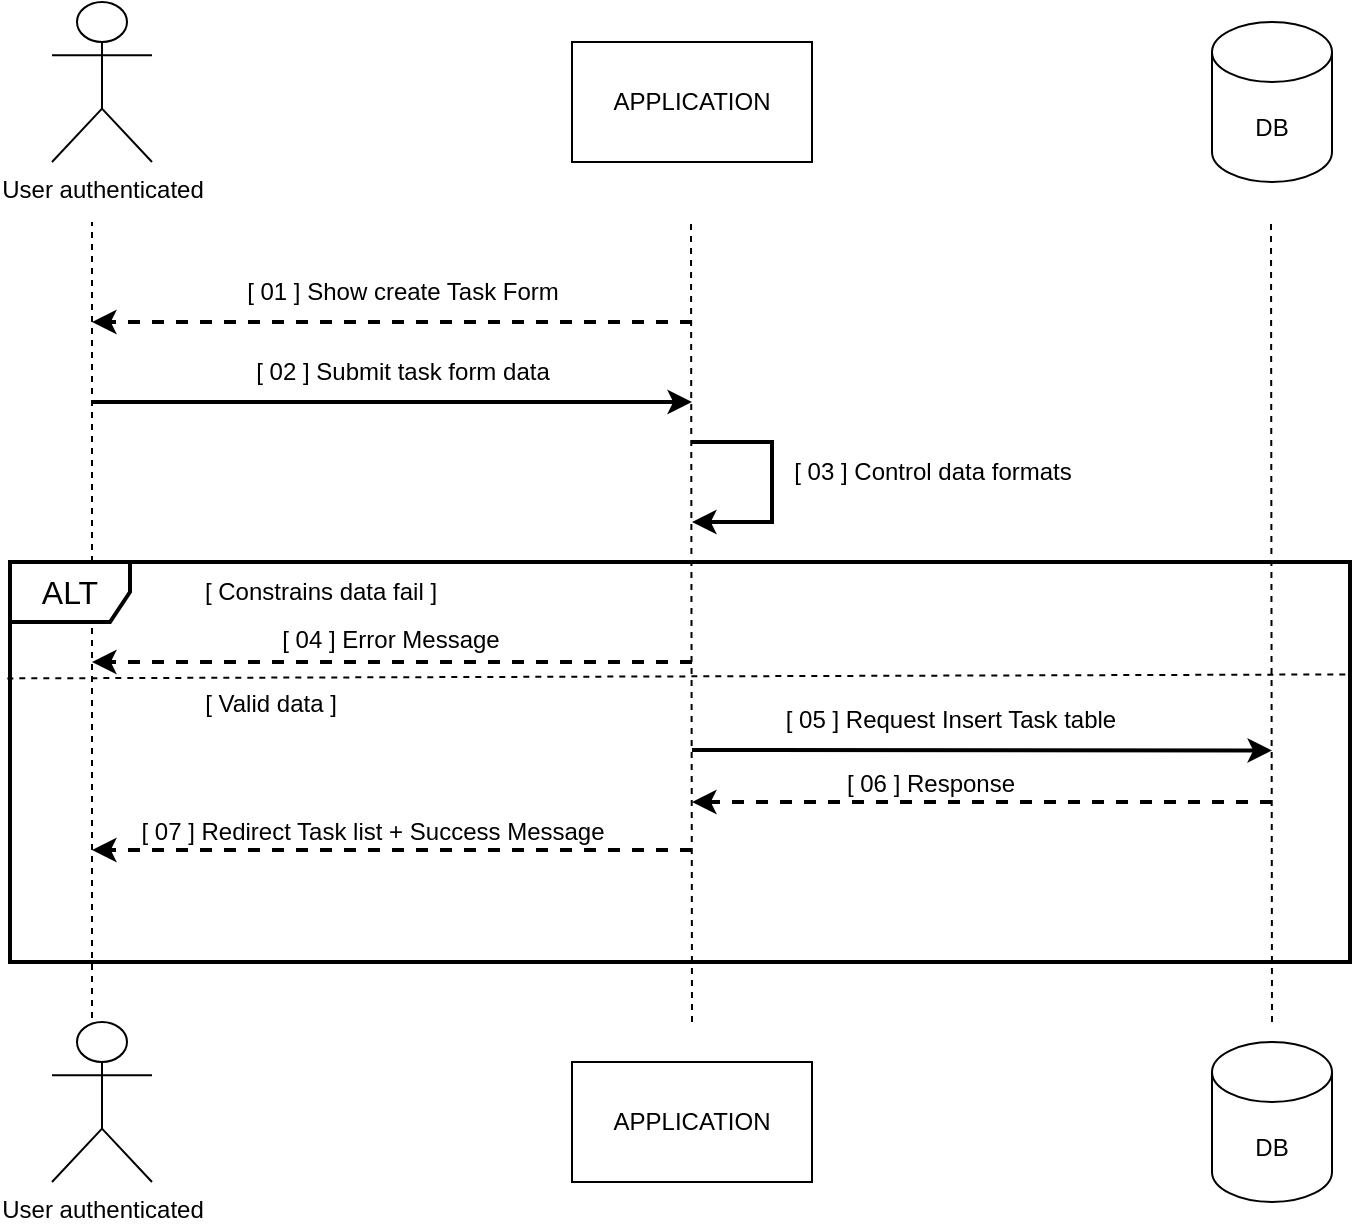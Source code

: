 <mxfile version="20.4.0" type="device"><diagram id="dEELACuF9RNGndt7hH7m" name="Page-1"><mxGraphModel dx="1182" dy="675" grid="1" gridSize="10" guides="1" tooltips="1" connect="1" arrows="1" fold="1" page="1" pageScale="1" pageWidth="827" pageHeight="1169" math="0" shadow="0"><root><mxCell id="0"/><mxCell id="1" parent="0"/><mxCell id="0jehI1DoNkhYzXVmSJ_P-1" value="User authenticated" style="shape=umlActor;verticalLabelPosition=bottom;verticalAlign=top;html=1;outlineConnect=0;" vertex="1" parent="1"><mxGeometry x="100" y="80" width="50" height="80" as="geometry"/></mxCell><mxCell id="0jehI1DoNkhYzXVmSJ_P-2" value="APPLICATION" style="rounded=0;whiteSpace=wrap;html=1;" vertex="1" parent="1"><mxGeometry x="360" y="100" width="120" height="60" as="geometry"/></mxCell><mxCell id="0jehI1DoNkhYzXVmSJ_P-3" value="DB" style="shape=cylinder3;whiteSpace=wrap;html=1;boundedLbl=1;backgroundOutline=1;size=15;" vertex="1" parent="1"><mxGeometry x="680" y="90" width="60" height="80" as="geometry"/></mxCell><mxCell id="0jehI1DoNkhYzXVmSJ_P-4" value="" style="endArrow=none;dashed=1;html=1;rounded=0;" edge="1" parent="1"><mxGeometry width="50" height="50" relative="1" as="geometry"><mxPoint x="120" y="600" as="sourcePoint"/><mxPoint x="120" y="190" as="targetPoint"/></mxGeometry></mxCell><mxCell id="0jehI1DoNkhYzXVmSJ_P-5" value="" style="endArrow=none;dashed=1;html=1;rounded=0;" edge="1" parent="1"><mxGeometry width="50" height="50" relative="1" as="geometry"><mxPoint x="420" y="590" as="sourcePoint"/><mxPoint x="419.5" y="190" as="targetPoint"/></mxGeometry></mxCell><mxCell id="0jehI1DoNkhYzXVmSJ_P-6" value="" style="endArrow=none;dashed=1;html=1;rounded=0;" edge="1" parent="1"><mxGeometry width="50" height="50" relative="1" as="geometry"><mxPoint x="710" y="590" as="sourcePoint"/><mxPoint x="709.5" y="190" as="targetPoint"/></mxGeometry></mxCell><mxCell id="0jehI1DoNkhYzXVmSJ_P-7" value="User authenticated" style="shape=umlActor;verticalLabelPosition=bottom;verticalAlign=top;html=1;outlineConnect=0;" vertex="1" parent="1"><mxGeometry x="100" y="590" width="50" height="80" as="geometry"/></mxCell><mxCell id="0jehI1DoNkhYzXVmSJ_P-8" value="APPLICATION" style="rounded=0;whiteSpace=wrap;html=1;" vertex="1" parent="1"><mxGeometry x="360" y="610" width="120" height="60" as="geometry"/></mxCell><mxCell id="0jehI1DoNkhYzXVmSJ_P-9" value="DB" style="shape=cylinder3;whiteSpace=wrap;html=1;boundedLbl=1;backgroundOutline=1;size=15;" vertex="1" parent="1"><mxGeometry x="680" y="600" width="60" height="80" as="geometry"/></mxCell><mxCell id="0jehI1DoNkhYzXVmSJ_P-10" value="" style="endArrow=classic;html=1;rounded=0;dashed=1;strokeWidth=2;" edge="1" parent="1"><mxGeometry width="50" height="50" relative="1" as="geometry"><mxPoint x="420" y="240" as="sourcePoint"/><mxPoint x="120" y="240" as="targetPoint"/></mxGeometry></mxCell><mxCell id="0jehI1DoNkhYzXVmSJ_P-11" value="[ 01 ] Show create Task Form" style="text;html=1;align=center;verticalAlign=middle;resizable=0;points=[];autosize=1;strokeColor=none;fillColor=none;" vertex="1" parent="1"><mxGeometry x="185" y="210" width="180" height="30" as="geometry"/></mxCell><mxCell id="0jehI1DoNkhYzXVmSJ_P-12" value="" style="endArrow=none;html=1;rounded=0;strokeWidth=2;endFill=0;startArrow=classic;startFill=1;" edge="1" parent="1"><mxGeometry width="50" height="50" relative="1" as="geometry"><mxPoint x="420" y="280" as="sourcePoint"/><mxPoint x="120" y="280" as="targetPoint"/></mxGeometry></mxCell><mxCell id="0jehI1DoNkhYzXVmSJ_P-13" value="[ 02 ] Submit task form data" style="text;html=1;align=center;verticalAlign=middle;resizable=0;points=[];autosize=1;strokeColor=none;fillColor=none;" vertex="1" parent="1"><mxGeometry x="190" y="250" width="170" height="30" as="geometry"/></mxCell><mxCell id="0jehI1DoNkhYzXVmSJ_P-16" value="&lt;font style=&quot;font-size: 16px;&quot;&gt;ALT&lt;/font&gt;" style="shape=umlFrame;whiteSpace=wrap;html=1;strokeWidth=2;" vertex="1" parent="1"><mxGeometry x="79" y="360" width="670" height="200" as="geometry"/></mxCell><mxCell id="0jehI1DoNkhYzXVmSJ_P-26" value="" style="endArrow=classic;html=1;rounded=0;strokeWidth=2;endFill=1;startArrow=none;startFill=0;dashed=1;" edge="1" parent="0jehI1DoNkhYzXVmSJ_P-16"><mxGeometry width="50" height="50" relative="1" as="geometry"><mxPoint x="631" y="120.005" as="sourcePoint"/><mxPoint x="341" y="120.005" as="targetPoint"/></mxGeometry></mxCell><mxCell id="0jehI1DoNkhYzXVmSJ_P-17" value="[ Constrains data fail ]" style="text;html=1;align=center;verticalAlign=middle;resizable=0;points=[];autosize=1;strokeColor=none;fillColor=none;" vertex="1" parent="0jehI1DoNkhYzXVmSJ_P-16"><mxGeometry x="85" width="140" height="30" as="geometry"/></mxCell><mxCell id="0jehI1DoNkhYzXVmSJ_P-30" value="" style="endArrow=classic;html=1;rounded=0;dashed=1;strokeWidth=2;" edge="1" parent="0jehI1DoNkhYzXVmSJ_P-16"><mxGeometry width="50" height="50" relative="1" as="geometry"><mxPoint x="341" y="144" as="sourcePoint"/><mxPoint x="41" y="144" as="targetPoint"/></mxGeometry></mxCell><mxCell id="0jehI1DoNkhYzXVmSJ_P-31" value="[ 07 ] Redirect Task list + Success Message" style="text;html=1;align=center;verticalAlign=middle;resizable=0;points=[];autosize=1;strokeColor=none;fillColor=none;" vertex="1" parent="0jehI1DoNkhYzXVmSJ_P-16"><mxGeometry x="51" y="120.001" width="260" height="30" as="geometry"/></mxCell><mxCell id="0jehI1DoNkhYzXVmSJ_P-23" value="[ 05 ] Request Insert Task table" style="text;html=1;align=center;verticalAlign=middle;resizable=0;points=[];autosize=1;strokeColor=none;fillColor=none;" vertex="1" parent="0jehI1DoNkhYzXVmSJ_P-16"><mxGeometry x="375" y="64.0" width="190" height="30" as="geometry"/></mxCell><mxCell id="0jehI1DoNkhYzXVmSJ_P-22" value="" style="endArrow=none;html=1;rounded=0;strokeWidth=2;endFill=0;startArrow=classic;startFill=1;" edge="1" parent="0jehI1DoNkhYzXVmSJ_P-16"><mxGeometry width="50" height="50" relative="1" as="geometry"><mxPoint x="631" y="94.26" as="sourcePoint"/><mxPoint x="341" y="93.997" as="targetPoint"/></mxGeometry></mxCell><mxCell id="0jehI1DoNkhYzXVmSJ_P-27" value="[ 06 ] Response" style="text;html=1;align=center;verticalAlign=middle;resizable=0;points=[];autosize=1;strokeColor=none;fillColor=none;" vertex="1" parent="0jehI1DoNkhYzXVmSJ_P-16"><mxGeometry x="405" y="95.997" width="110" height="30" as="geometry"/></mxCell><mxCell id="0jehI1DoNkhYzXVmSJ_P-77" value="[ Valid data ]" style="text;html=1;align=center;verticalAlign=middle;resizable=0;points=[];autosize=1;strokeColor=none;fillColor=none;" vertex="1" parent="0jehI1DoNkhYzXVmSJ_P-16"><mxGeometry x="85" y="56.0" width="90" height="30" as="geometry"/></mxCell><mxCell id="0jehI1DoNkhYzXVmSJ_P-19" value="[ 04 ] Error Message" style="text;html=1;align=center;verticalAlign=middle;resizable=0;points=[];autosize=1;strokeColor=none;fillColor=none;" vertex="1" parent="0jehI1DoNkhYzXVmSJ_P-16"><mxGeometry x="125" y="24" width="130" height="30" as="geometry"/></mxCell><mxCell id="0jehI1DoNkhYzXVmSJ_P-18" value="" style="endArrow=classic;html=1;rounded=0;dashed=1;strokeWidth=2;" edge="1" parent="1"><mxGeometry width="50" height="50" relative="1" as="geometry"><mxPoint x="420" y="410" as="sourcePoint"/><mxPoint x="120" y="410" as="targetPoint"/></mxGeometry></mxCell><mxCell id="0jehI1DoNkhYzXVmSJ_P-20" value="" style="endArrow=none;dashed=1;html=1;strokeWidth=1;rounded=0;fontSize=16;exitX=-0.002;exitY=0.291;exitDx=0;exitDy=0;exitPerimeter=0;entryX=1;entryY=0.281;entryDx=0;entryDy=0;entryPerimeter=0;" edge="1" parent="1" source="0jehI1DoNkhYzXVmSJ_P-16" target="0jehI1DoNkhYzXVmSJ_P-16"><mxGeometry width="50" height="50" relative="1" as="geometry"><mxPoint x="390" y="390" as="sourcePoint"/><mxPoint x="440" y="340" as="targetPoint"/></mxGeometry></mxCell><mxCell id="0jehI1DoNkhYzXVmSJ_P-39" value="" style="endArrow=none;html=1;rounded=0;strokeWidth=2;endFill=0;startArrow=classic;startFill=1;" edge="1" parent="1"><mxGeometry width="50" height="50" relative="1" as="geometry"><mxPoint x="420" y="340" as="sourcePoint"/><mxPoint x="420" y="300" as="targetPoint"/><Array as="points"><mxPoint x="460" y="340"/><mxPoint x="460" y="300"/></Array></mxGeometry></mxCell><mxCell id="0jehI1DoNkhYzXVmSJ_P-40" value="[ 03 ] Control data formats" style="text;html=1;align=center;verticalAlign=middle;resizable=0;points=[];autosize=1;strokeColor=none;fillColor=none;" vertex="1" parent="1"><mxGeometry x="460" y="300" width="160" height="30" as="geometry"/></mxCell></root></mxGraphModel></diagram></mxfile>